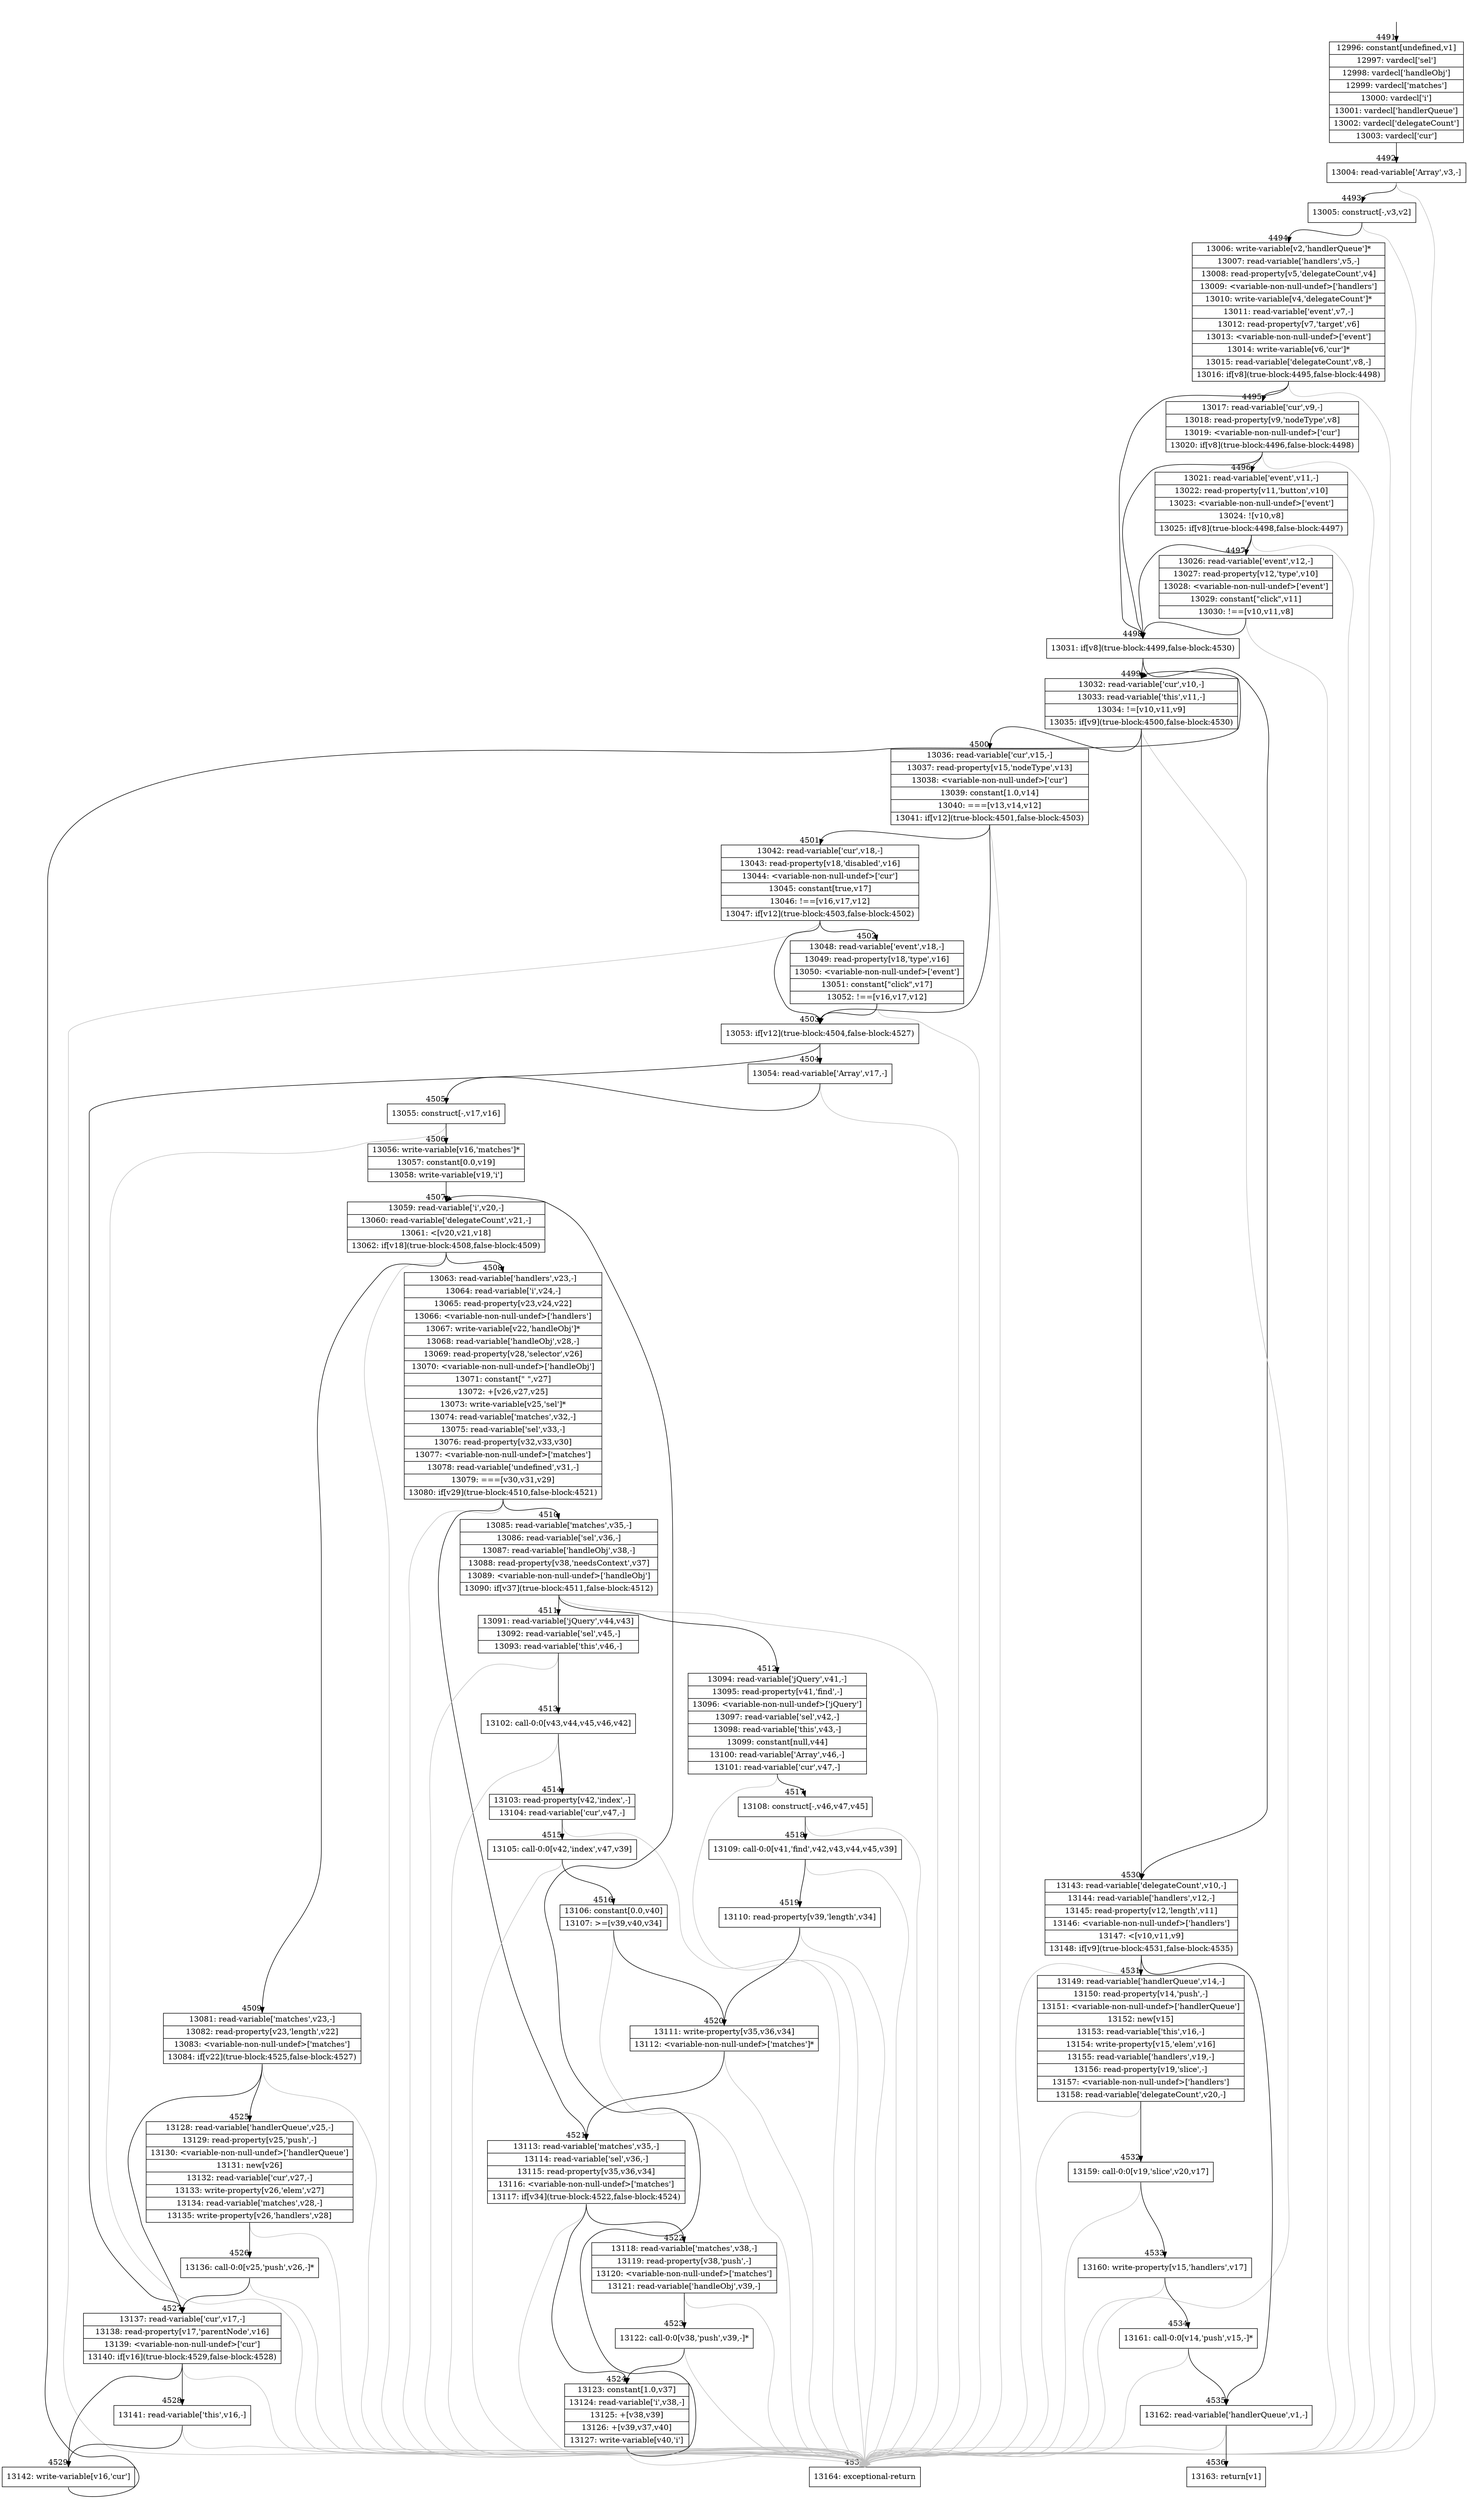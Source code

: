 digraph {
rankdir="TD"
BB_entry281[shape=none,label=""];
BB_entry281 -> BB4491 [tailport=s, headport=n, headlabel="    4491"]
BB4491 [shape=record label="{12996: constant[undefined,v1]|12997: vardecl['sel']|12998: vardecl['handleObj']|12999: vardecl['matches']|13000: vardecl['i']|13001: vardecl['handlerQueue']|13002: vardecl['delegateCount']|13003: vardecl['cur']}" ] 
BB4491 -> BB4492 [tailport=s, headport=n, headlabel="      4492"]
BB4492 [shape=record label="{13004: read-variable['Array',v3,-]}" ] 
BB4492 -> BB4493 [tailport=s, headport=n, headlabel="      4493"]
BB4492 -> BB4537 [tailport=s, headport=n, color=gray, headlabel="      4537"]
BB4493 [shape=record label="{13005: construct[-,v3,v2]}" ] 
BB4493 -> BB4494 [tailport=s, headport=n, headlabel="      4494"]
BB4493 -> BB4537 [tailport=s, headport=n, color=gray]
BB4494 [shape=record label="{13006: write-variable[v2,'handlerQueue']*|13007: read-variable['handlers',v5,-]|13008: read-property[v5,'delegateCount',v4]|13009: \<variable-non-null-undef\>['handlers']|13010: write-variable[v4,'delegateCount']*|13011: read-variable['event',v7,-]|13012: read-property[v7,'target',v6]|13013: \<variable-non-null-undef\>['event']|13014: write-variable[v6,'cur']*|13015: read-variable['delegateCount',v8,-]|13016: if[v8](true-block:4495,false-block:4498)}" ] 
BB4494 -> BB4498 [tailport=s, headport=n, headlabel="      4498"]
BB4494 -> BB4495 [tailport=s, headport=n, headlabel="      4495"]
BB4494 -> BB4537 [tailport=s, headport=n, color=gray]
BB4495 [shape=record label="{13017: read-variable['cur',v9,-]|13018: read-property[v9,'nodeType',v8]|13019: \<variable-non-null-undef\>['cur']|13020: if[v8](true-block:4496,false-block:4498)}" ] 
BB4495 -> BB4498 [tailport=s, headport=n]
BB4495 -> BB4496 [tailport=s, headport=n, headlabel="      4496"]
BB4495 -> BB4537 [tailport=s, headport=n, color=gray]
BB4496 [shape=record label="{13021: read-variable['event',v11,-]|13022: read-property[v11,'button',v10]|13023: \<variable-non-null-undef\>['event']|13024: ![v10,v8]|13025: if[v8](true-block:4498,false-block:4497)}" ] 
BB4496 -> BB4498 [tailport=s, headport=n]
BB4496 -> BB4497 [tailport=s, headport=n, headlabel="      4497"]
BB4496 -> BB4537 [tailport=s, headport=n, color=gray]
BB4497 [shape=record label="{13026: read-variable['event',v12,-]|13027: read-property[v12,'type',v10]|13028: \<variable-non-null-undef\>['event']|13029: constant[\"click\",v11]|13030: !==[v10,v11,v8]}" ] 
BB4497 -> BB4498 [tailport=s, headport=n]
BB4497 -> BB4537 [tailport=s, headport=n, color=gray]
BB4498 [shape=record label="{13031: if[v8](true-block:4499,false-block:4530)}" ] 
BB4498 -> BB4499 [tailport=s, headport=n, headlabel="      4499"]
BB4498 -> BB4530 [tailport=s, headport=n, headlabel="      4530"]
BB4499 [shape=record label="{13032: read-variable['cur',v10,-]|13033: read-variable['this',v11,-]|13034: !=[v10,v11,v9]|13035: if[v9](true-block:4500,false-block:4530)}" ] 
BB4499 -> BB4500 [tailport=s, headport=n, headlabel="      4500"]
BB4499 -> BB4530 [tailport=s, headport=n]
BB4499 -> BB4537 [tailport=s, headport=n, color=gray]
BB4500 [shape=record label="{13036: read-variable['cur',v15,-]|13037: read-property[v15,'nodeType',v13]|13038: \<variable-non-null-undef\>['cur']|13039: constant[1.0,v14]|13040: ===[v13,v14,v12]|13041: if[v12](true-block:4501,false-block:4503)}" ] 
BB4500 -> BB4503 [tailport=s, headport=n, headlabel="      4503"]
BB4500 -> BB4501 [tailport=s, headport=n, headlabel="      4501"]
BB4500 -> BB4537 [tailport=s, headport=n, color=gray]
BB4501 [shape=record label="{13042: read-variable['cur',v18,-]|13043: read-property[v18,'disabled',v16]|13044: \<variable-non-null-undef\>['cur']|13045: constant[true,v17]|13046: !==[v16,v17,v12]|13047: if[v12](true-block:4503,false-block:4502)}" ] 
BB4501 -> BB4503 [tailport=s, headport=n]
BB4501 -> BB4502 [tailport=s, headport=n, headlabel="      4502"]
BB4501 -> BB4537 [tailport=s, headport=n, color=gray]
BB4502 [shape=record label="{13048: read-variable['event',v18,-]|13049: read-property[v18,'type',v16]|13050: \<variable-non-null-undef\>['event']|13051: constant[\"click\",v17]|13052: !==[v16,v17,v12]}" ] 
BB4502 -> BB4503 [tailport=s, headport=n]
BB4502 -> BB4537 [tailport=s, headport=n, color=gray]
BB4503 [shape=record label="{13053: if[v12](true-block:4504,false-block:4527)}" ] 
BB4503 -> BB4504 [tailport=s, headport=n, headlabel="      4504"]
BB4503 -> BB4527 [tailport=s, headport=n, headlabel="      4527"]
BB4504 [shape=record label="{13054: read-variable['Array',v17,-]}" ] 
BB4504 -> BB4505 [tailport=s, headport=n, headlabel="      4505"]
BB4504 -> BB4537 [tailport=s, headport=n, color=gray]
BB4505 [shape=record label="{13055: construct[-,v17,v16]}" ] 
BB4505 -> BB4506 [tailport=s, headport=n, headlabel="      4506"]
BB4505 -> BB4537 [tailport=s, headport=n, color=gray]
BB4506 [shape=record label="{13056: write-variable[v16,'matches']*|13057: constant[0.0,v19]|13058: write-variable[v19,'i']}" ] 
BB4506 -> BB4507 [tailport=s, headport=n, headlabel="      4507"]
BB4507 [shape=record label="{13059: read-variable['i',v20,-]|13060: read-variable['delegateCount',v21,-]|13061: \<[v20,v21,v18]|13062: if[v18](true-block:4508,false-block:4509)}" ] 
BB4507 -> BB4508 [tailport=s, headport=n, headlabel="      4508"]
BB4507 -> BB4509 [tailport=s, headport=n, headlabel="      4509"]
BB4507 -> BB4537 [tailport=s, headport=n, color=gray]
BB4508 [shape=record label="{13063: read-variable['handlers',v23,-]|13064: read-variable['i',v24,-]|13065: read-property[v23,v24,v22]|13066: \<variable-non-null-undef\>['handlers']|13067: write-variable[v22,'handleObj']*|13068: read-variable['handleObj',v28,-]|13069: read-property[v28,'selector',v26]|13070: \<variable-non-null-undef\>['handleObj']|13071: constant[\" \",v27]|13072: +[v26,v27,v25]|13073: write-variable[v25,'sel']*|13074: read-variable['matches',v32,-]|13075: read-variable['sel',v33,-]|13076: read-property[v32,v33,v30]|13077: \<variable-non-null-undef\>['matches']|13078: read-variable['undefined',v31,-]|13079: ===[v30,v31,v29]|13080: if[v29](true-block:4510,false-block:4521)}" ] 
BB4508 -> BB4510 [tailport=s, headport=n, headlabel="      4510"]
BB4508 -> BB4521 [tailport=s, headport=n, headlabel="      4521"]
BB4508 -> BB4537 [tailport=s, headport=n, color=gray]
BB4509 [shape=record label="{13081: read-variable['matches',v23,-]|13082: read-property[v23,'length',v22]|13083: \<variable-non-null-undef\>['matches']|13084: if[v22](true-block:4525,false-block:4527)}" ] 
BB4509 -> BB4525 [tailport=s, headport=n, headlabel="      4525"]
BB4509 -> BB4527 [tailport=s, headport=n]
BB4509 -> BB4537 [tailport=s, headport=n, color=gray]
BB4510 [shape=record label="{13085: read-variable['matches',v35,-]|13086: read-variable['sel',v36,-]|13087: read-variable['handleObj',v38,-]|13088: read-property[v38,'needsContext',v37]|13089: \<variable-non-null-undef\>['handleObj']|13090: if[v37](true-block:4511,false-block:4512)}" ] 
BB4510 -> BB4511 [tailport=s, headport=n, headlabel="      4511"]
BB4510 -> BB4512 [tailport=s, headport=n, headlabel="      4512"]
BB4510 -> BB4537 [tailport=s, headport=n, color=gray]
BB4511 [shape=record label="{13091: read-variable['jQuery',v44,v43]|13092: read-variable['sel',v45,-]|13093: read-variable['this',v46,-]}" ] 
BB4511 -> BB4513 [tailport=s, headport=n, headlabel="      4513"]
BB4511 -> BB4537 [tailport=s, headport=n, color=gray]
BB4512 [shape=record label="{13094: read-variable['jQuery',v41,-]|13095: read-property[v41,'find',-]|13096: \<variable-non-null-undef\>['jQuery']|13097: read-variable['sel',v42,-]|13098: read-variable['this',v43,-]|13099: constant[null,v44]|13100: read-variable['Array',v46,-]|13101: read-variable['cur',v47,-]}" ] 
BB4512 -> BB4517 [tailport=s, headport=n, headlabel="      4517"]
BB4512 -> BB4537 [tailport=s, headport=n, color=gray]
BB4513 [shape=record label="{13102: call-0:0[v43,v44,v45,v46,v42]}" ] 
BB4513 -> BB4514 [tailport=s, headport=n, headlabel="      4514"]
BB4513 -> BB4537 [tailport=s, headport=n, color=gray]
BB4514 [shape=record label="{13103: read-property[v42,'index',-]|13104: read-variable['cur',v47,-]}" ] 
BB4514 -> BB4515 [tailport=s, headport=n, headlabel="      4515"]
BB4514 -> BB4537 [tailport=s, headport=n, color=gray]
BB4515 [shape=record label="{13105: call-0:0[v42,'index',v47,v39]}" ] 
BB4515 -> BB4516 [tailport=s, headport=n, headlabel="      4516"]
BB4515 -> BB4537 [tailport=s, headport=n, color=gray]
BB4516 [shape=record label="{13106: constant[0.0,v40]|13107: \>=[v39,v40,v34]}" ] 
BB4516 -> BB4520 [tailport=s, headport=n, headlabel="      4520"]
BB4516 -> BB4537 [tailport=s, headport=n, color=gray]
BB4517 [shape=record label="{13108: construct[-,v46,v47,v45]}" ] 
BB4517 -> BB4518 [tailport=s, headport=n, headlabel="      4518"]
BB4517 -> BB4537 [tailport=s, headport=n, color=gray]
BB4518 [shape=record label="{13109: call-0:0[v41,'find',v42,v43,v44,v45,v39]}" ] 
BB4518 -> BB4519 [tailport=s, headport=n, headlabel="      4519"]
BB4518 -> BB4537 [tailport=s, headport=n, color=gray]
BB4519 [shape=record label="{13110: read-property[v39,'length',v34]}" ] 
BB4519 -> BB4520 [tailport=s, headport=n]
BB4519 -> BB4537 [tailport=s, headport=n, color=gray]
BB4520 [shape=record label="{13111: write-property[v35,v36,v34]|13112: \<variable-non-null-undef\>['matches']*}" ] 
BB4520 -> BB4521 [tailport=s, headport=n]
BB4520 -> BB4537 [tailport=s, headport=n, color=gray]
BB4521 [shape=record label="{13113: read-variable['matches',v35,-]|13114: read-variable['sel',v36,-]|13115: read-property[v35,v36,v34]|13116: \<variable-non-null-undef\>['matches']|13117: if[v34](true-block:4522,false-block:4524)}" ] 
BB4521 -> BB4522 [tailport=s, headport=n, headlabel="      4522"]
BB4521 -> BB4524 [tailport=s, headport=n, headlabel="      4524"]
BB4521 -> BB4537 [tailport=s, headport=n, color=gray]
BB4522 [shape=record label="{13118: read-variable['matches',v38,-]|13119: read-property[v38,'push',-]|13120: \<variable-non-null-undef\>['matches']|13121: read-variable['handleObj',v39,-]}" ] 
BB4522 -> BB4523 [tailport=s, headport=n, headlabel="      4523"]
BB4522 -> BB4537 [tailport=s, headport=n, color=gray]
BB4523 [shape=record label="{13122: call-0:0[v38,'push',v39,-]*}" ] 
BB4523 -> BB4524 [tailport=s, headport=n]
BB4523 -> BB4537 [tailport=s, headport=n, color=gray]
BB4524 [shape=record label="{13123: constant[1.0,v37]|13124: read-variable['i',v38,-]|13125: +[v38,v39]|13126: +[v39,v37,v40]|13127: write-variable[v40,'i']}" ] 
BB4524 -> BB4507 [tailport=s, headport=n]
BB4524 -> BB4537 [tailport=s, headport=n, color=gray]
BB4525 [shape=record label="{13128: read-variable['handlerQueue',v25,-]|13129: read-property[v25,'push',-]|13130: \<variable-non-null-undef\>['handlerQueue']|13131: new[v26]|13132: read-variable['cur',v27,-]|13133: write-property[v26,'elem',v27]|13134: read-variable['matches',v28,-]|13135: write-property[v26,'handlers',v28]}" ] 
BB4525 -> BB4526 [tailport=s, headport=n, headlabel="      4526"]
BB4525 -> BB4537 [tailport=s, headport=n, color=gray]
BB4526 [shape=record label="{13136: call-0:0[v25,'push',v26,-]*}" ] 
BB4526 -> BB4527 [tailport=s, headport=n]
BB4526 -> BB4537 [tailport=s, headport=n, color=gray]
BB4527 [shape=record label="{13137: read-variable['cur',v17,-]|13138: read-property[v17,'parentNode',v16]|13139: \<variable-non-null-undef\>['cur']|13140: if[v16](true-block:4529,false-block:4528)}" ] 
BB4527 -> BB4529 [tailport=s, headport=n, headlabel="      4529"]
BB4527 -> BB4528 [tailport=s, headport=n, headlabel="      4528"]
BB4527 -> BB4537 [tailport=s, headport=n, color=gray]
BB4528 [shape=record label="{13141: read-variable['this',v16,-]}" ] 
BB4528 -> BB4529 [tailport=s, headport=n]
BB4528 -> BB4537 [tailport=s, headport=n, color=gray]
BB4529 [shape=record label="{13142: write-variable[v16,'cur']}" ] 
BB4529 -> BB4499 [tailport=s, headport=n]
BB4530 [shape=record label="{13143: read-variable['delegateCount',v10,-]|13144: read-variable['handlers',v12,-]|13145: read-property[v12,'length',v11]|13146: \<variable-non-null-undef\>['handlers']|13147: \<[v10,v11,v9]|13148: if[v9](true-block:4531,false-block:4535)}" ] 
BB4530 -> BB4531 [tailport=s, headport=n, headlabel="      4531"]
BB4530 -> BB4535 [tailport=s, headport=n, headlabel="      4535"]
BB4530 -> BB4537 [tailport=s, headport=n, color=gray]
BB4531 [shape=record label="{13149: read-variable['handlerQueue',v14,-]|13150: read-property[v14,'push',-]|13151: \<variable-non-null-undef\>['handlerQueue']|13152: new[v15]|13153: read-variable['this',v16,-]|13154: write-property[v15,'elem',v16]|13155: read-variable['handlers',v19,-]|13156: read-property[v19,'slice',-]|13157: \<variable-non-null-undef\>['handlers']|13158: read-variable['delegateCount',v20,-]}" ] 
BB4531 -> BB4532 [tailport=s, headport=n, headlabel="      4532"]
BB4531 -> BB4537 [tailport=s, headport=n, color=gray]
BB4532 [shape=record label="{13159: call-0:0[v19,'slice',v20,v17]}" ] 
BB4532 -> BB4533 [tailport=s, headport=n, headlabel="      4533"]
BB4532 -> BB4537 [tailport=s, headport=n, color=gray]
BB4533 [shape=record label="{13160: write-property[v15,'handlers',v17]}" ] 
BB4533 -> BB4534 [tailport=s, headport=n, headlabel="      4534"]
BB4533 -> BB4537 [tailport=s, headport=n, color=gray]
BB4534 [shape=record label="{13161: call-0:0[v14,'push',v15,-]*}" ] 
BB4534 -> BB4535 [tailport=s, headport=n]
BB4534 -> BB4537 [tailport=s, headport=n, color=gray]
BB4535 [shape=record label="{13162: read-variable['handlerQueue',v1,-]}" ] 
BB4535 -> BB4536 [tailport=s, headport=n, headlabel="      4536"]
BB4535 -> BB4537 [tailport=s, headport=n, color=gray]
BB4536 [shape=record label="{13163: return[v1]}" ] 
BB4537 [shape=record label="{13164: exceptional-return}" ] 
}
